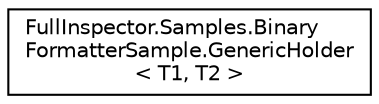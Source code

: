digraph "Graphical Class Hierarchy"
{
  edge [fontname="Helvetica",fontsize="10",labelfontname="Helvetica",labelfontsize="10"];
  node [fontname="Helvetica",fontsize="10",shape=record];
  rankdir="LR";
  Node1 [label="FullInspector.Samples.Binary\lFormatterSample.GenericHolder\l\< T1, T2 \>",height=0.2,width=0.4,color="black", fillcolor="white", style="filled",URL="$struct_full_inspector_1_1_samples_1_1_binary_formatter_sample_1_1_generic_holder_3_01_t1_00_01_t2_01_4.html"];
}

